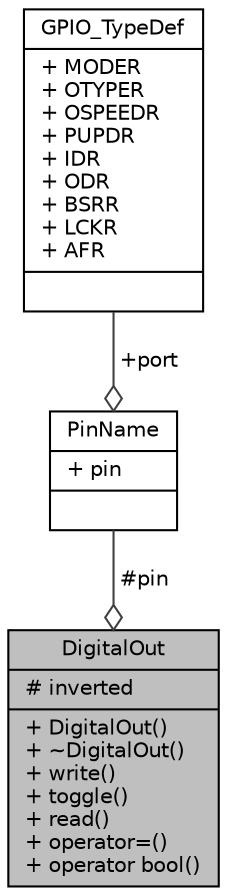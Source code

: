 digraph "DigitalOut"
{
  edge [fontname="Helvetica",fontsize="10",labelfontname="Helvetica",labelfontsize="10"];
  node [fontname="Helvetica",fontsize="10",shape=record];
  Node1 [label="{DigitalOut\n|# inverted\l|+ DigitalOut()\l+ ~DigitalOut()\l+ write()\l+ toggle()\l+ read()\l+ operator=()\l+ operator bool()\l}",height=0.2,width=0.4,color="black", fillcolor="grey75", style="filled", fontcolor="black"];
  Node2 -> Node1 [color="grey25",fontsize="10",style="solid",label=" #pin" ,arrowhead="odiamond",fontname="Helvetica"];
  Node2 [label="{PinName\n|+ pin\l|}",height=0.2,width=0.4,color="black", fillcolor="white", style="filled",URL="$struct_pin_name.html"];
  Node3 -> Node2 [color="grey25",fontsize="10",style="solid",label=" +port" ,arrowhead="odiamond",fontname="Helvetica"];
  Node3 [label="{GPIO_TypeDef\n|+ MODER\l+ OTYPER\l+ OSPEEDR\l+ PUPDR\l+ IDR\l+ ODR\l+ BSRR\l+ LCKR\l+ AFR\l|}",height=0.2,width=0.4,color="black", fillcolor="white", style="filled",URL="$struct_g_p_i_o___type_def.html",tooltip="General Purpose I/O. "];
}
